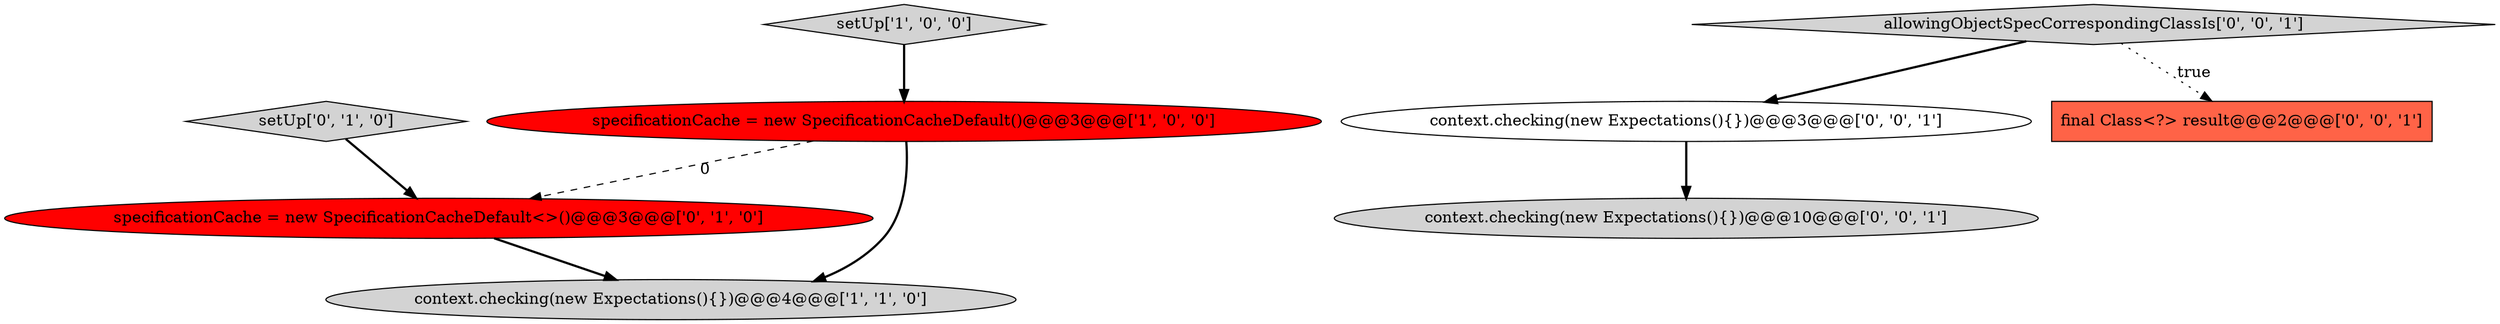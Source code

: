 digraph {
1 [style = filled, label = "context.checking(new Expectations(){})@@@4@@@['1', '1', '0']", fillcolor = lightgray, shape = ellipse image = "AAA0AAABBB1BBB"];
4 [style = filled, label = "specificationCache = new SpecificationCacheDefault<>()@@@3@@@['0', '1', '0']", fillcolor = red, shape = ellipse image = "AAA1AAABBB2BBB"];
0 [style = filled, label = "setUp['1', '0', '0']", fillcolor = lightgray, shape = diamond image = "AAA0AAABBB1BBB"];
8 [style = filled, label = "context.checking(new Expectations(){})@@@3@@@['0', '0', '1']", fillcolor = white, shape = ellipse image = "AAA0AAABBB3BBB"];
3 [style = filled, label = "setUp['0', '1', '0']", fillcolor = lightgray, shape = diamond image = "AAA0AAABBB2BBB"];
2 [style = filled, label = "specificationCache = new SpecificationCacheDefault()@@@3@@@['1', '0', '0']", fillcolor = red, shape = ellipse image = "AAA1AAABBB1BBB"];
6 [style = filled, label = "allowingObjectSpecCorrespondingClassIs['0', '0', '1']", fillcolor = lightgray, shape = diamond image = "AAA0AAABBB3BBB"];
5 [style = filled, label = "context.checking(new Expectations(){})@@@10@@@['0', '0', '1']", fillcolor = lightgray, shape = ellipse image = "AAA0AAABBB3BBB"];
7 [style = filled, label = "final Class<?> result@@@2@@@['0', '0', '1']", fillcolor = tomato, shape = box image = "AAA0AAABBB3BBB"];
2->4 [style = dashed, label="0"];
4->1 [style = bold, label=""];
8->5 [style = bold, label=""];
3->4 [style = bold, label=""];
2->1 [style = bold, label=""];
6->8 [style = bold, label=""];
0->2 [style = bold, label=""];
6->7 [style = dotted, label="true"];
}
